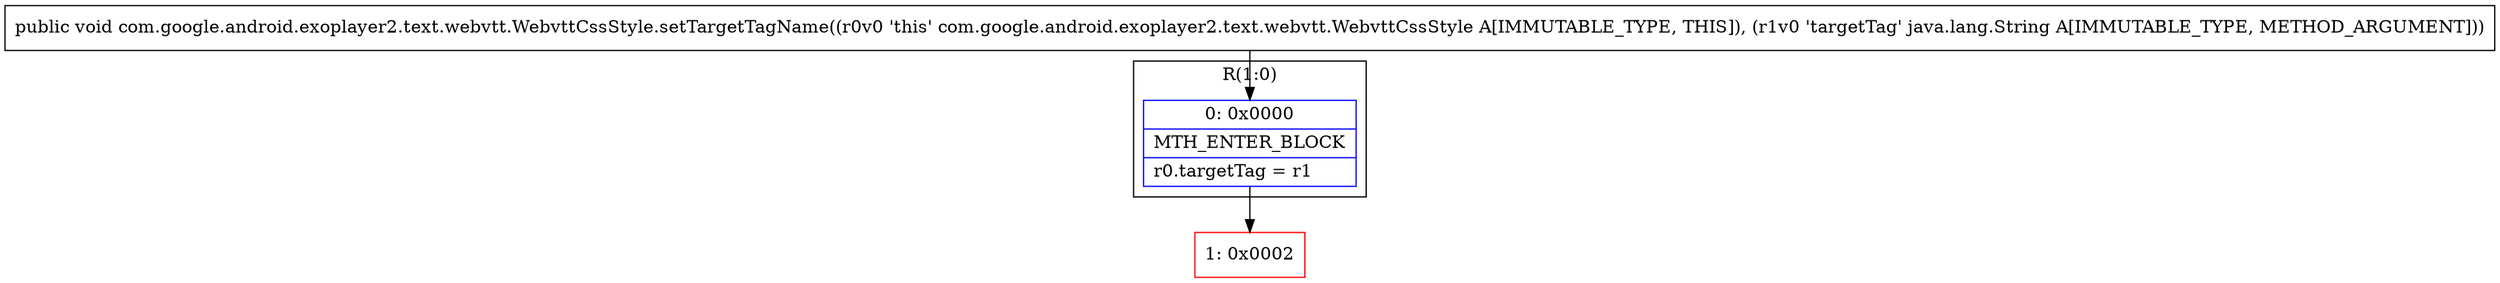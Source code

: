 digraph "CFG forcom.google.android.exoplayer2.text.webvtt.WebvttCssStyle.setTargetTagName(Ljava\/lang\/String;)V" {
subgraph cluster_Region_1978745341 {
label = "R(1:0)";
node [shape=record,color=blue];
Node_0 [shape=record,label="{0\:\ 0x0000|MTH_ENTER_BLOCK\l|r0.targetTag = r1\l}"];
}
Node_1 [shape=record,color=red,label="{1\:\ 0x0002}"];
MethodNode[shape=record,label="{public void com.google.android.exoplayer2.text.webvtt.WebvttCssStyle.setTargetTagName((r0v0 'this' com.google.android.exoplayer2.text.webvtt.WebvttCssStyle A[IMMUTABLE_TYPE, THIS]), (r1v0 'targetTag' java.lang.String A[IMMUTABLE_TYPE, METHOD_ARGUMENT])) }"];
MethodNode -> Node_0;
Node_0 -> Node_1;
}

